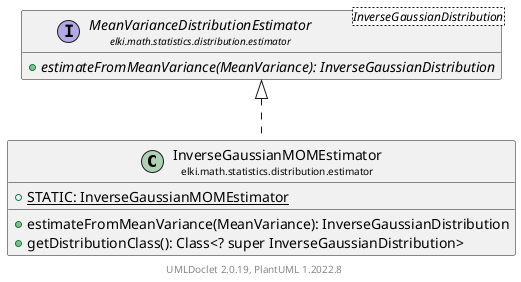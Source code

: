 @startuml
    remove .*\.(Instance|Par|Parameterizer|Factory)$
    set namespaceSeparator none
    hide empty fields
    hide empty methods

    class "<size:14>InverseGaussianMOMEstimator\n<size:10>elki.math.statistics.distribution.estimator" as elki.math.statistics.distribution.estimator.InverseGaussianMOMEstimator [[InverseGaussianMOMEstimator.html]] {
        {static} +STATIC: InverseGaussianMOMEstimator
        +estimateFromMeanVariance(MeanVariance): InverseGaussianDistribution
        +getDistributionClass(): Class<? super InverseGaussianDistribution>
    }

    interface "<size:14>MeanVarianceDistributionEstimator\n<size:10>elki.math.statistics.distribution.estimator" as elki.math.statistics.distribution.estimator.MeanVarianceDistributionEstimator<InverseGaussianDistribution> [[MeanVarianceDistributionEstimator.html]] {
        {abstract} +estimateFromMeanVariance(MeanVariance): InverseGaussianDistribution
    }
    class "<size:14>InverseGaussianMOMEstimator.Par\n<size:10>elki.math.statistics.distribution.estimator" as elki.math.statistics.distribution.estimator.InverseGaussianMOMEstimator.Par [[InverseGaussianMOMEstimator.Par.html]]

    elki.math.statistics.distribution.estimator.MeanVarianceDistributionEstimator <|.. elki.math.statistics.distribution.estimator.InverseGaussianMOMEstimator
    elki.math.statistics.distribution.estimator.InverseGaussianMOMEstimator +-- elki.math.statistics.distribution.estimator.InverseGaussianMOMEstimator.Par

    center footer UMLDoclet 2.0.19, PlantUML 1.2022.8
@enduml
